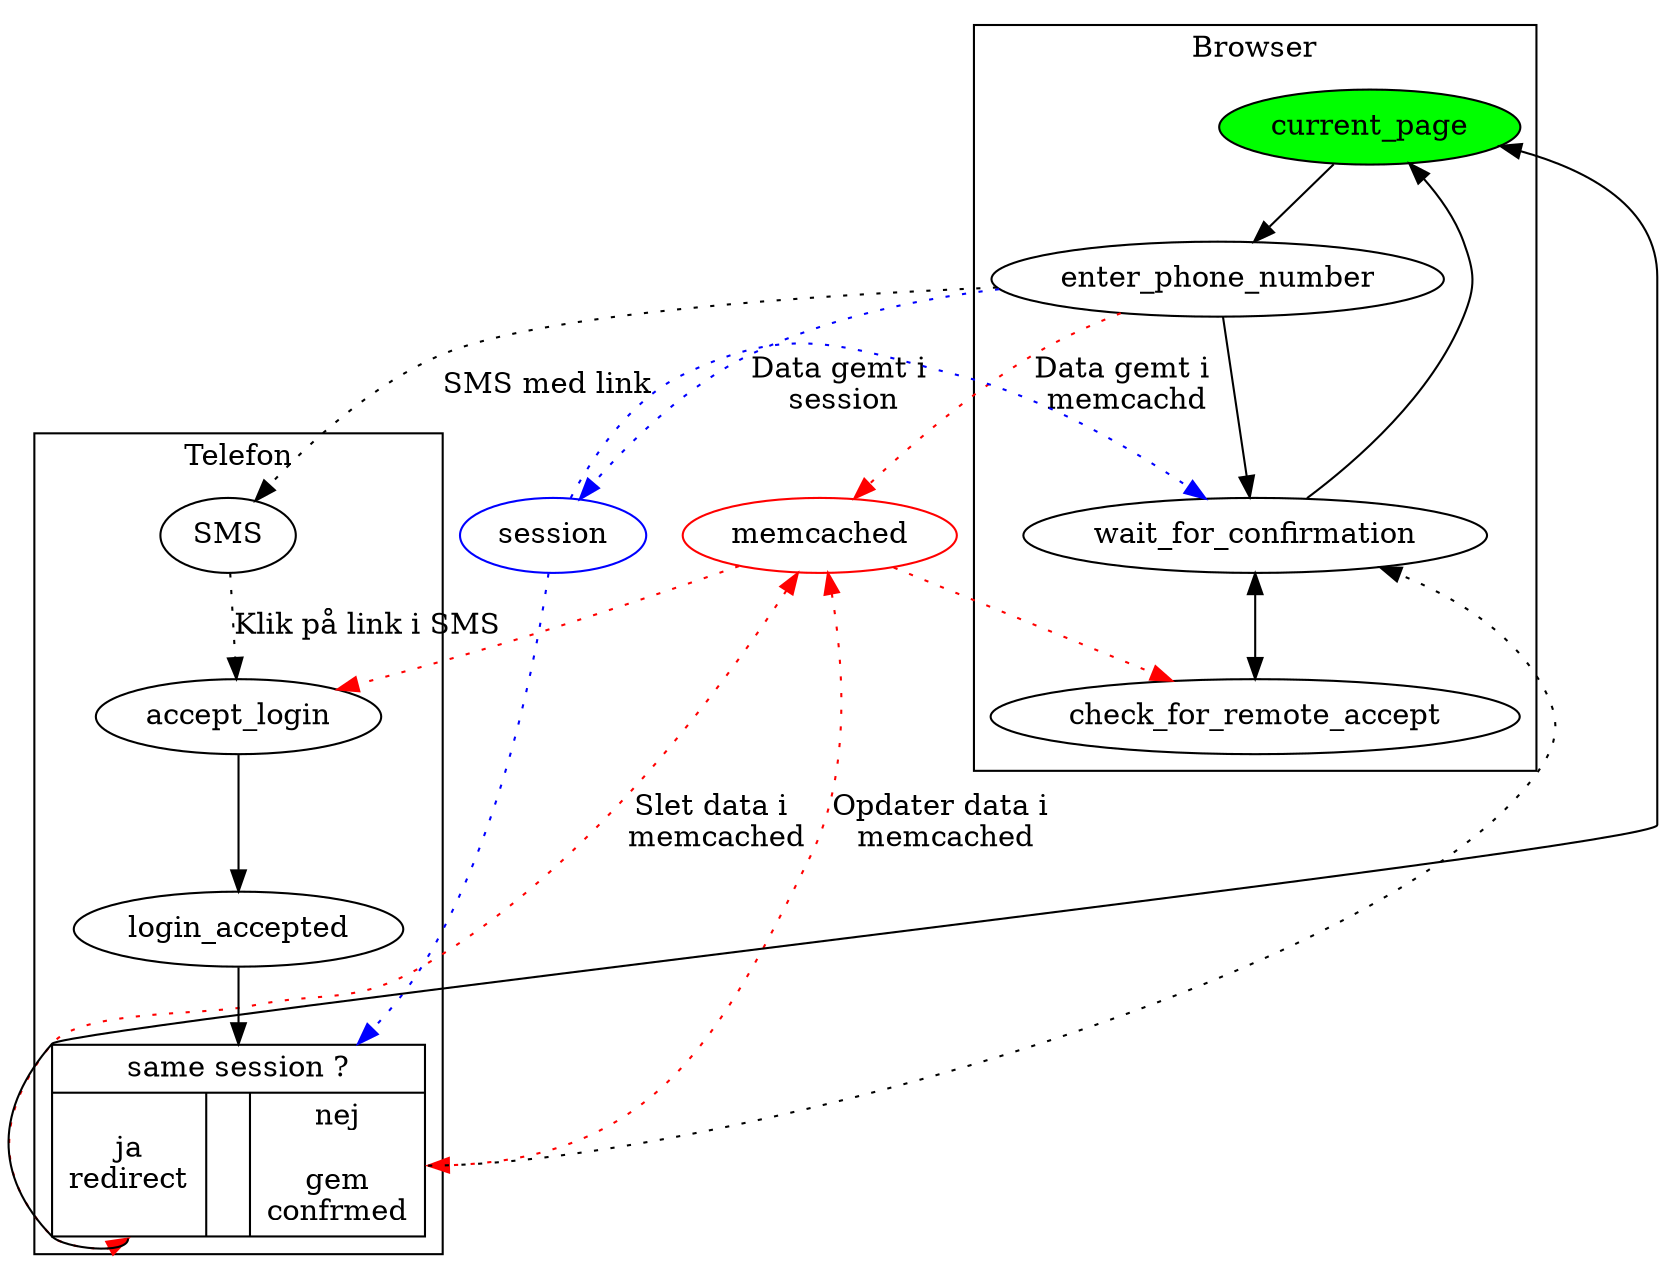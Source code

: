 digraph xxx {
  {
    edge [ color=red style=dotted ];
////////////////////////////////////////////////////////////////////////////////////////////
    enter_phone_number -> memcached [ label="Data gemt i \nmemcachd"]; /////
                          memcached [ color = red ];
                          memcached -> check_for_remote_accept;
                          memcached -> accept_login;
                          memcached -> same_session:ja [ label = "Slet data i \nmemcached" dir=both ];
                          memcached -> same_session:nej [ label = "Opdater data i \nmemcached" dir=both ];
////////////////////////////////////////////////////////////////////////////////////////////
  }
  {
    edge [ color=blue style=dotted ];
////////////////////////////////////////////////////////////////////////////////////////////
        enter_phone_number -> session [ label="Data gemt i \nsession"];    /////
                              session [ color = blue ];
                              session -> wait_for_confirmation;
                              session -> same_session;
////////////////////////////////////////////////////////////////////////////////////////////
  }
  subgraph cluster_browser {
    label = "Browser";

    current_page [ style=filled fillcolor=green ];
    current_page -> enter_phone_number -> wait_for_confirmation;
                                          wait_for_confirmation -> check_for_remote_accept [ dir=both ];
    current_page -> wait_for_confirmation [ dir=back ];
  }
  subgraph cluster_telefon {
    label = "Telefon";
    same_session [ shape=record label="{same session ?|{<ja> ja\nredirect| &nbsp; |<nej> nej\n\ngem\nconfrmed}}" ];
    SMS -> accept_login [ style=dotted label="Klik på link i SMS" ];
           accept_login -> login_accepted-> same_session;
                                            same_session:nej -> wait_for_confirmation [ style=dotted ];
                            current_page -> same_session:ja [ dir=back ];
  }
  
  enter_phone_number -> SMS [ style= dotted label="SMS med link"];
}
